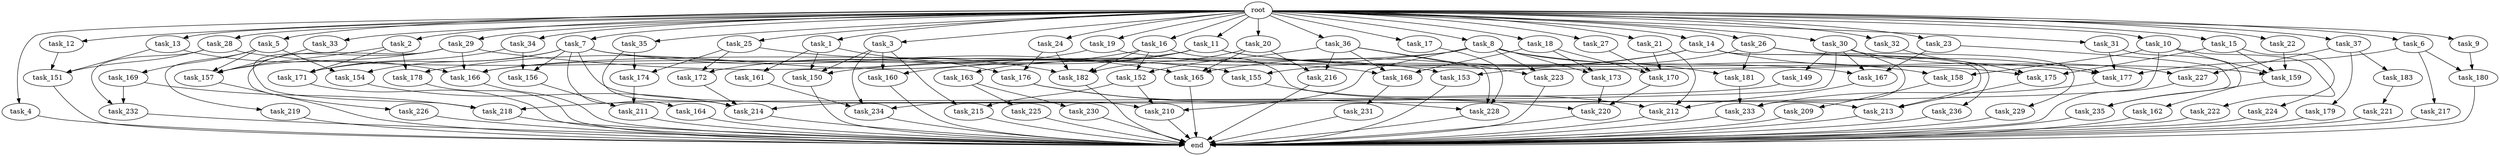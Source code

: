 digraph G {
  root [size="0.000000"];
  task_1 [size="1024.000000"];
  task_2 [size="1024.000000"];
  task_3 [size="1024.000000"];
  task_4 [size="1024.000000"];
  task_5 [size="1024.000000"];
  task_6 [size="1024.000000"];
  task_7 [size="1024.000000"];
  task_8 [size="1024.000000"];
  task_9 [size="1024.000000"];
  task_10 [size="1024.000000"];
  task_11 [size="1024.000000"];
  task_12 [size="1024.000000"];
  task_13 [size="1024.000000"];
  task_14 [size="1024.000000"];
  task_15 [size="1024.000000"];
  task_16 [size="1024.000000"];
  task_17 [size="1024.000000"];
  task_18 [size="1024.000000"];
  task_19 [size="1024.000000"];
  task_20 [size="1024.000000"];
  task_21 [size="1024.000000"];
  task_22 [size="1024.000000"];
  task_23 [size="1024.000000"];
  task_24 [size="1024.000000"];
  task_25 [size="1024.000000"];
  task_26 [size="1024.000000"];
  task_27 [size="1024.000000"];
  task_28 [size="1024.000000"];
  task_29 [size="1024.000000"];
  task_30 [size="1024.000000"];
  task_31 [size="1024.000000"];
  task_32 [size="1024.000000"];
  task_33 [size="1024.000000"];
  task_34 [size="1024.000000"];
  task_35 [size="1024.000000"];
  task_36 [size="1024.000000"];
  task_37 [size="1024.000000"];
  task_149 [size="695784701952.000000"];
  task_150 [size="1305670057984.000000"];
  task_151 [size="463856467968.000000"];
  task_152 [size="1279900254208.000000"];
  task_153 [size="274877906944.000000"];
  task_154 [size="996432412672.000000"];
  task_155 [size="1005022347264.000000"];
  task_156 [size="833223655424.000000"];
  task_157 [size="1228360646656.000000"];
  task_158 [size="352187318272.000000"];
  task_159 [size="1297080123392.000000"];
  task_160 [size="618475290624.000000"];
  task_161 [size="858993459200.000000"];
  task_162 [size="34359738368.000000"];
  task_163 [size="309237645312.000000"];
  task_164 [size="137438953472.000000"];
  task_165 [size="1254130450432.000000"];
  task_166 [size="738734374912.000000"];
  task_167 [size="1666447310848.000000"];
  task_168 [size="1769526525952.000000"];
  task_169 [size="858993459200.000000"];
  task_170 [size="1975684956160.000000"];
  task_171 [size="910533066752.000000"];
  task_172 [size="558345748480.000000"];
  task_173 [size="833223655424.000000"];
  task_174 [size="352187318272.000000"];
  task_175 [size="1142461300736.000000"];
  task_176 [size="1408749273088.000000"];
  task_177 [size="1726576852992.000000"];
  task_178 [size="498216206336.000000"];
  task_179 [size="34359738368.000000"];
  task_180 [size="1168231104512.000000"];
  task_181 [size="274877906944.000000"];
  task_182 [size="1529008357376.000000"];
  task_183 [size="34359738368.000000"];
  task_209 [size="214748364800.000000"];
  task_210 [size="695784701952.000000"];
  task_211 [size="154618822656.000000"];
  task_212 [size="1975684956160.000000"];
  task_213 [size="1666447310848.000000"];
  task_214 [size="1434519076864.000000"];
  task_215 [size="730144440320.000000"];
  task_216 [size="1279900254208.000000"];
  task_217 [size="858993459200.000000"];
  task_218 [size="1769526525952.000000"];
  task_219 [size="858993459200.000000"];
  task_220 [size="695784701952.000000"];
  task_221 [size="420906795008.000000"];
  task_222 [size="214748364800.000000"];
  task_223 [size="996432412672.000000"];
  task_224 [size="695784701952.000000"];
  task_225 [size="34359738368.000000"];
  task_226 [size="214748364800.000000"];
  task_227 [size="730144440320.000000"];
  task_228 [size="1133871366144.000000"];
  task_229 [size="137438953472.000000"];
  task_230 [size="34359738368.000000"];
  task_231 [size="695784701952.000000"];
  task_232 [size="1005022347264.000000"];
  task_233 [size="987842478080.000000"];
  task_234 [size="1039382085632.000000"];
  task_235 [size="1099511627776.000000"];
  task_236 [size="695784701952.000000"];
  end [size="0.000000"];

  root -> task_1 [size="1.000000"];
  root -> task_2 [size="1.000000"];
  root -> task_3 [size="1.000000"];
  root -> task_4 [size="1.000000"];
  root -> task_5 [size="1.000000"];
  root -> task_6 [size="1.000000"];
  root -> task_7 [size="1.000000"];
  root -> task_8 [size="1.000000"];
  root -> task_9 [size="1.000000"];
  root -> task_10 [size="1.000000"];
  root -> task_11 [size="1.000000"];
  root -> task_12 [size="1.000000"];
  root -> task_13 [size="1.000000"];
  root -> task_14 [size="1.000000"];
  root -> task_15 [size="1.000000"];
  root -> task_16 [size="1.000000"];
  root -> task_17 [size="1.000000"];
  root -> task_18 [size="1.000000"];
  root -> task_19 [size="1.000000"];
  root -> task_20 [size="1.000000"];
  root -> task_21 [size="1.000000"];
  root -> task_22 [size="1.000000"];
  root -> task_23 [size="1.000000"];
  root -> task_24 [size="1.000000"];
  root -> task_25 [size="1.000000"];
  root -> task_26 [size="1.000000"];
  root -> task_27 [size="1.000000"];
  root -> task_28 [size="1.000000"];
  root -> task_29 [size="1.000000"];
  root -> task_30 [size="1.000000"];
  root -> task_31 [size="1.000000"];
  root -> task_32 [size="1.000000"];
  root -> task_33 [size="1.000000"];
  root -> task_34 [size="1.000000"];
  root -> task_35 [size="1.000000"];
  root -> task_36 [size="1.000000"];
  root -> task_37 [size="1.000000"];
  task_1 -> task_150 [size="838860800.000000"];
  task_1 -> task_161 [size="838860800.000000"];
  task_1 -> task_176 [size="838860800.000000"];
  task_2 -> task_157 [size="75497472.000000"];
  task_2 -> task_171 [size="75497472.000000"];
  task_2 -> task_178 [size="75497472.000000"];
  task_3 -> task_150 [size="301989888.000000"];
  task_3 -> task_160 [size="301989888.000000"];
  task_3 -> task_215 [size="301989888.000000"];
  task_3 -> task_234 [size="301989888.000000"];
  task_4 -> end [size="1.000000"];
  task_5 -> task_154 [size="838860800.000000"];
  task_5 -> task_157 [size="838860800.000000"];
  task_5 -> task_169 [size="838860800.000000"];
  task_5 -> task_219 [size="838860800.000000"];
  task_6 -> task_177 [size="838860800.000000"];
  task_6 -> task_180 [size="838860800.000000"];
  task_6 -> task_217 [size="838860800.000000"];
  task_7 -> task_153 [size="134217728.000000"];
  task_7 -> task_154 [size="134217728.000000"];
  task_7 -> task_156 [size="134217728.000000"];
  task_7 -> task_164 [size="134217728.000000"];
  task_7 -> task_165 [size="134217728.000000"];
  task_7 -> task_171 [size="134217728.000000"];
  task_7 -> task_210 [size="134217728.000000"];
  task_8 -> task_150 [size="134217728.000000"];
  task_8 -> task_158 [size="134217728.000000"];
  task_8 -> task_166 [size="134217728.000000"];
  task_8 -> task_173 [size="134217728.000000"];
  task_8 -> task_181 [size="134217728.000000"];
  task_8 -> task_210 [size="134217728.000000"];
  task_8 -> task_223 [size="134217728.000000"];
  task_9 -> task_180 [size="301989888.000000"];
  task_10 -> task_158 [size="209715200.000000"];
  task_10 -> task_159 [size="209715200.000000"];
  task_10 -> task_214 [size="209715200.000000"];
  task_10 -> task_222 [size="209715200.000000"];
  task_11 -> task_159 [size="301989888.000000"];
  task_11 -> task_160 [size="301989888.000000"];
  task_11 -> task_163 [size="301989888.000000"];
  task_11 -> task_166 [size="301989888.000000"];
  task_11 -> task_175 [size="301989888.000000"];
  task_12 -> task_151 [size="75497472.000000"];
  task_13 -> task_151 [size="75497472.000000"];
  task_13 -> task_166 [size="75497472.000000"];
  task_14 -> task_155 [size="679477248.000000"];
  task_14 -> task_165 [size="679477248.000000"];
  task_14 -> task_177 [size="679477248.000000"];
  task_14 -> task_213 [size="679477248.000000"];
  task_14 -> task_236 [size="679477248.000000"];
  task_15 -> task_159 [size="679477248.000000"];
  task_15 -> task_175 [size="679477248.000000"];
  task_15 -> task_224 [size="679477248.000000"];
  task_16 -> task_152 [size="411041792.000000"];
  task_16 -> task_172 [size="411041792.000000"];
  task_16 -> task_182 [size="411041792.000000"];
  task_16 -> task_213 [size="411041792.000000"];
  task_17 -> task_228 [size="134217728.000000"];
  task_18 -> task_168 [size="679477248.000000"];
  task_18 -> task_170 [size="679477248.000000"];
  task_18 -> task_173 [size="679477248.000000"];
  task_19 -> task_167 [size="411041792.000000"];
  task_19 -> task_178 [size="411041792.000000"];
  task_20 -> task_165 [size="411041792.000000"];
  task_20 -> task_182 [size="411041792.000000"];
  task_20 -> task_216 [size="411041792.000000"];
  task_21 -> task_170 [size="411041792.000000"];
  task_21 -> task_212 [size="411041792.000000"];
  task_22 -> task_159 [size="75497472.000000"];
  task_23 -> task_167 [size="536870912.000000"];
  task_23 -> task_235 [size="536870912.000000"];
  task_24 -> task_176 [size="536870912.000000"];
  task_24 -> task_182 [size="536870912.000000"];
  task_25 -> task_172 [size="134217728.000000"];
  task_25 -> task_174 [size="134217728.000000"];
  task_25 -> task_182 [size="134217728.000000"];
  task_26 -> task_153 [size="134217728.000000"];
  task_26 -> task_177 [size="134217728.000000"];
  task_26 -> task_181 [size="134217728.000000"];
  task_26 -> task_229 [size="134217728.000000"];
  task_27 -> task_170 [size="838860800.000000"];
  task_28 -> task_151 [size="301989888.000000"];
  task_28 -> task_155 [size="301989888.000000"];
  task_28 -> task_232 [size="301989888.000000"];
  task_29 -> task_157 [size="209715200.000000"];
  task_29 -> task_166 [size="209715200.000000"];
  task_29 -> task_168 [size="209715200.000000"];
  task_29 -> task_218 [size="209715200.000000"];
  task_29 -> task_226 [size="209715200.000000"];
  task_30 -> task_149 [size="679477248.000000"];
  task_30 -> task_167 [size="679477248.000000"];
  task_30 -> task_227 [size="679477248.000000"];
  task_30 -> task_233 [size="679477248.000000"];
  task_30 -> task_234 [size="679477248.000000"];
  task_31 -> task_162 [size="33554432.000000"];
  task_31 -> task_177 [size="33554432.000000"];
  task_32 -> task_175 [size="134217728.000000"];
  task_33 -> task_157 [size="75497472.000000"];
  task_34 -> task_156 [size="679477248.000000"];
  task_34 -> task_171 [size="679477248.000000"];
  task_35 -> task_174 [size="209715200.000000"];
  task_35 -> task_214 [size="209715200.000000"];
  task_36 -> task_152 [size="838860800.000000"];
  task_36 -> task_168 [size="838860800.000000"];
  task_36 -> task_216 [size="838860800.000000"];
  task_36 -> task_223 [size="838860800.000000"];
  task_36 -> task_228 [size="838860800.000000"];
  task_37 -> task_179 [size="33554432.000000"];
  task_37 -> task_183 [size="33554432.000000"];
  task_37 -> task_227 [size="33554432.000000"];
  task_149 -> task_218 [size="838860800.000000"];
  task_150 -> end [size="1.000000"];
  task_151 -> end [size="1.000000"];
  task_152 -> task_210 [size="411041792.000000"];
  task_152 -> task_215 [size="411041792.000000"];
  task_153 -> end [size="1.000000"];
  task_154 -> task_214 [size="301989888.000000"];
  task_155 -> task_212 [size="679477248.000000"];
  task_156 -> task_211 [size="75497472.000000"];
  task_157 -> end [size="1.000000"];
  task_158 -> task_209 [size="209715200.000000"];
  task_159 -> task_235 [size="536870912.000000"];
  task_160 -> end [size="1.000000"];
  task_161 -> task_234 [size="33554432.000000"];
  task_162 -> end [size="1.000000"];
  task_163 -> task_225 [size="33554432.000000"];
  task_163 -> task_230 [size="33554432.000000"];
  task_164 -> end [size="1.000000"];
  task_165 -> end [size="1.000000"];
  task_166 -> end [size="1.000000"];
  task_167 -> task_212 [size="838860800.000000"];
  task_168 -> task_231 [size="679477248.000000"];
  task_169 -> task_218 [size="679477248.000000"];
  task_169 -> task_232 [size="679477248.000000"];
  task_170 -> task_220 [size="411041792.000000"];
  task_171 -> end [size="1.000000"];
  task_172 -> task_214 [size="679477248.000000"];
  task_173 -> task_220 [size="134217728.000000"];
  task_174 -> task_211 [size="75497472.000000"];
  task_175 -> task_213 [size="536870912.000000"];
  task_176 -> task_220 [size="134217728.000000"];
  task_176 -> task_228 [size="134217728.000000"];
  task_177 -> task_233 [size="75497472.000000"];
  task_178 -> end [size="1.000000"];
  task_179 -> end [size="1.000000"];
  task_180 -> end [size="1.000000"];
  task_181 -> task_233 [size="209715200.000000"];
  task_182 -> end [size="1.000000"];
  task_183 -> task_221 [size="411041792.000000"];
  task_209 -> end [size="1.000000"];
  task_210 -> end [size="1.000000"];
  task_211 -> end [size="1.000000"];
  task_212 -> end [size="1.000000"];
  task_213 -> end [size="1.000000"];
  task_214 -> end [size="1.000000"];
  task_215 -> end [size="1.000000"];
  task_216 -> end [size="1.000000"];
  task_217 -> end [size="1.000000"];
  task_218 -> end [size="1.000000"];
  task_219 -> end [size="1.000000"];
  task_220 -> end [size="1.000000"];
  task_221 -> end [size="1.000000"];
  task_222 -> end [size="1.000000"];
  task_223 -> end [size="1.000000"];
  task_224 -> end [size="1.000000"];
  task_225 -> end [size="1.000000"];
  task_226 -> end [size="1.000000"];
  task_227 -> end [size="1.000000"];
  task_228 -> end [size="1.000000"];
  task_229 -> end [size="1.000000"];
  task_230 -> end [size="1.000000"];
  task_231 -> end [size="1.000000"];
  task_232 -> end [size="1.000000"];
  task_233 -> end [size="1.000000"];
  task_234 -> end [size="1.000000"];
  task_235 -> end [size="1.000000"];
  task_236 -> end [size="1.000000"];
}
